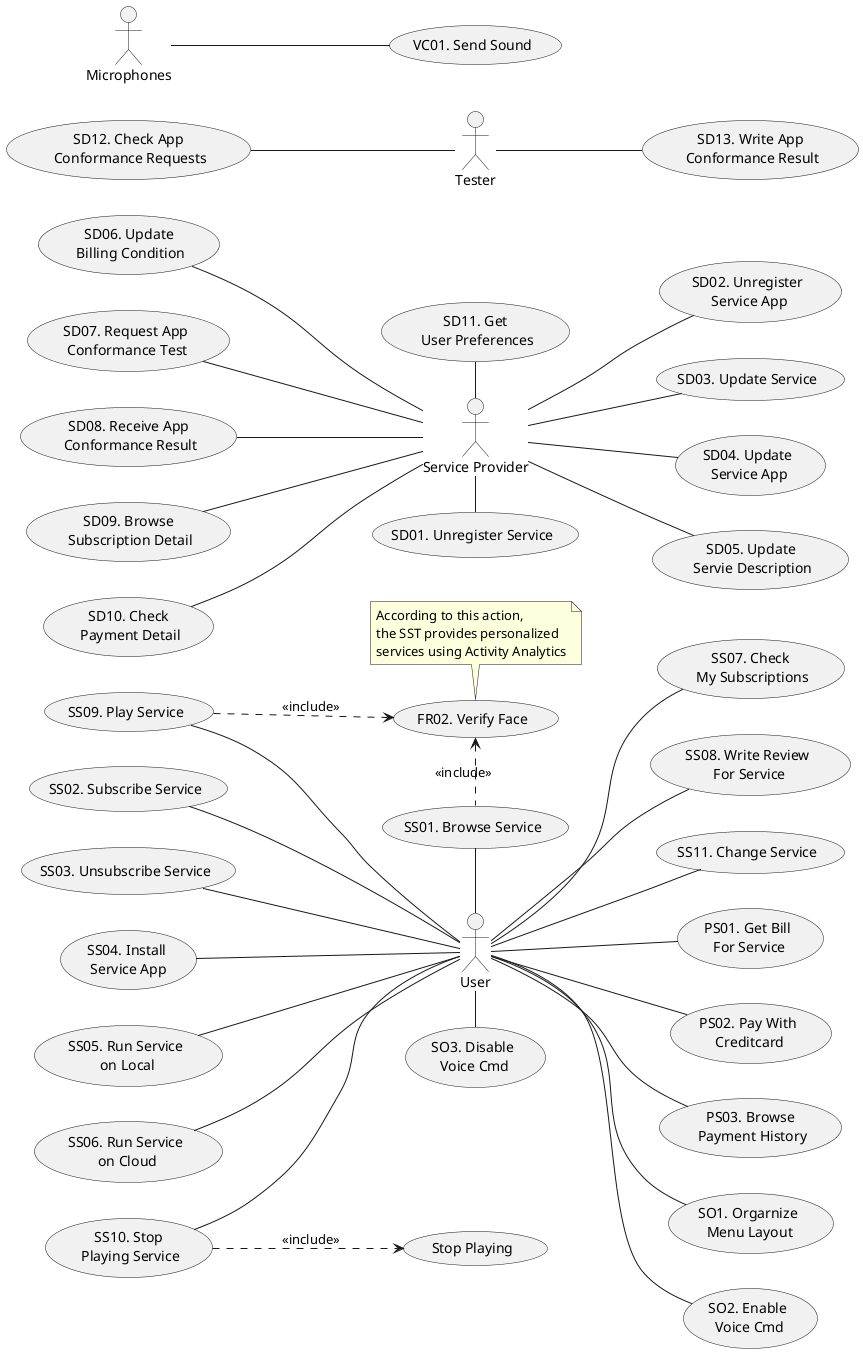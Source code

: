@startuml
skinparam shadowing false
left to right direction

' 4.5. Subscribing Smart Services -> SS
(SS01. Browse Service) - :User:
(SS02. Subscribe Service) -- :User:
(SS03. Unsubscribe Service) -- :User:
(SS04. Install\n Service App) -- :User:
(SS05. Run Service\n on Local) -- :User:
(SS06. Run Service\n on Cloud) -- :User:
:User: -- (SS07. Check\n My Subscriptions)
:User: -- (SS08. Write Review\n For Service)
(SS09. Play Service) -- :User:
(SS09. Play Service) ..> (FR02. Verify Face) : <<include>>
(FR02. Verify Face) <. (SS01. Browse Service) : <<include>>
note top of (FR02. Verify Face)
  According to this action,
  the SST provides personalized
  services using Activity Analytics
end note
(SS10. Stop\n Playing Service) -- :User:
(SS10. Stop\n Playing Service) ..> (Stop Playing) : <<include>>
:User: -- (SS11. Change Service)

' 4.6. Centralized Payment Services -> PS
:User: -- (PS01. Get Bill\n For Service)
:User: -- (PS02. Pay With\n Creditcard)
:User: -- (PS03. Browse\n Payment History)

' 4.9. Setting Options -> SO
:User: -- (SO1. Orgarnize\n Menu Layout)
:User: -- (SO2. Enable\n Voice Cmd)
:User: - (SO3. Disable\n Voice Cmd)

' 4.10. Functionality of Smart Service Developers -> SD
:Service Provider: - (SD01. Unregister Service)
:Service Provider: -- (SD02. Unregister\n Service App)
:Service Provider: -- (SD03. Update Service)
:Service Provider: -- (SD04. Update\n Service App)
:Service Provider: -- (SD05. Update\n Servie Description)
(SD06. Update\n Billing Condition) -- :Service Provider:
(SD07. Request App\n Conformance Test) -- :Service Provider:
(SD08. Receive App\n Conformance Result) -- :Service Provider:
(SD09. Browse\n Subscription Detail) -- :Service Provider:
(SD10. Check\n Payment Detail) -- :Service Provider:
(SD11. Get\n User Preferences) - :Service Provider:

(SD12. Check App\n Conformance Requests) -- :Tester:
:Tester: -- (SD13. Write App\n Conformance Result)

' 4.11 Voice Communication -> VC
:Microphones: -- (VC01. Send Sound)


@enduml